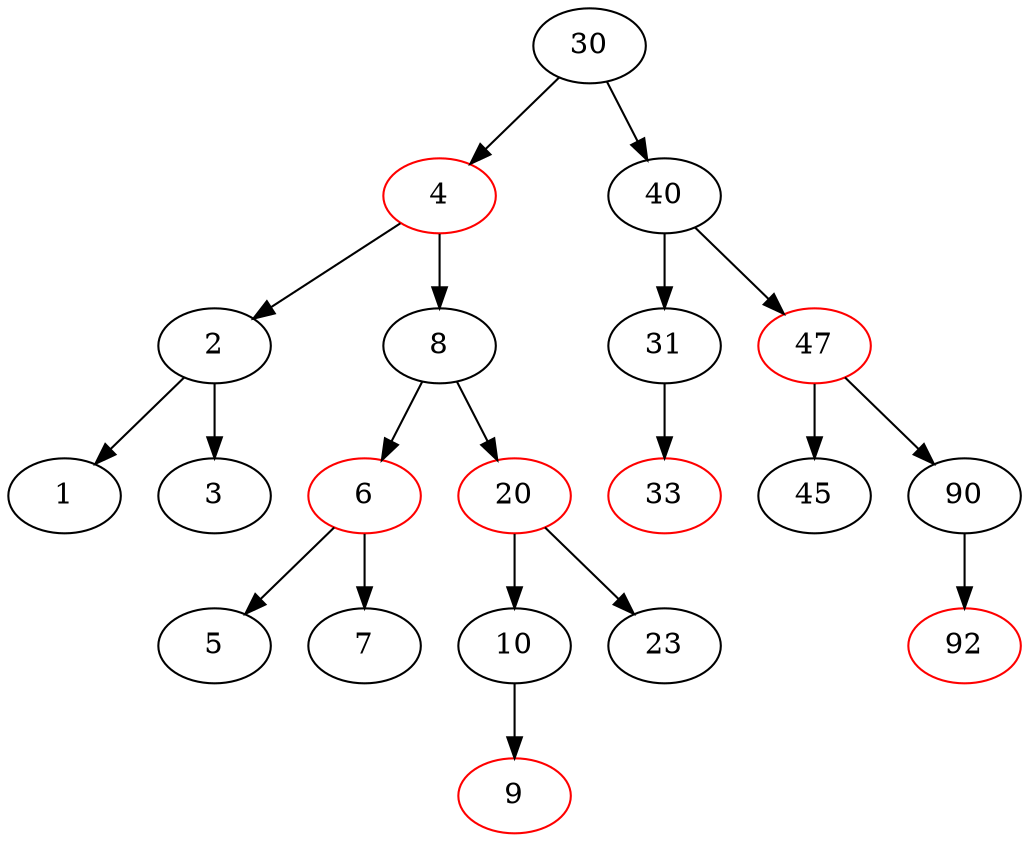digraph RedBlackTree {
30 [label="30", color=black]
30 -> 4
4 [label="4", color=red]
4 -> 2
2 [label="2", color=black]
2 -> 1
1 [label="1", color=black]
2 -> 3
3 [label="3", color=black]
4 -> 8
8 [label="8", color=black]
8 -> 6
6 [label="6", color=red]
6 -> 5
5 [label="5", color=black]
6 -> 7
7 [label="7", color=black]
8 -> 20
20 [label="20", color=red]
20 -> 10
10 [label="10", color=black]
10 -> 9
9 [label="9", color=red]
20 -> 23
23 [label="23", color=black]
30 -> 40
40 [label="40", color=black]
40 -> 31
31 [label="31", color=black]
31 -> 33
33 [label="33", color=red]
40 -> 47
47 [label="47", color=red]
47 -> 45
45 [label="45", color=black]
47 -> 90
90 [label="90", color=black]
90 -> 92
92 [label="92", color=red]
}